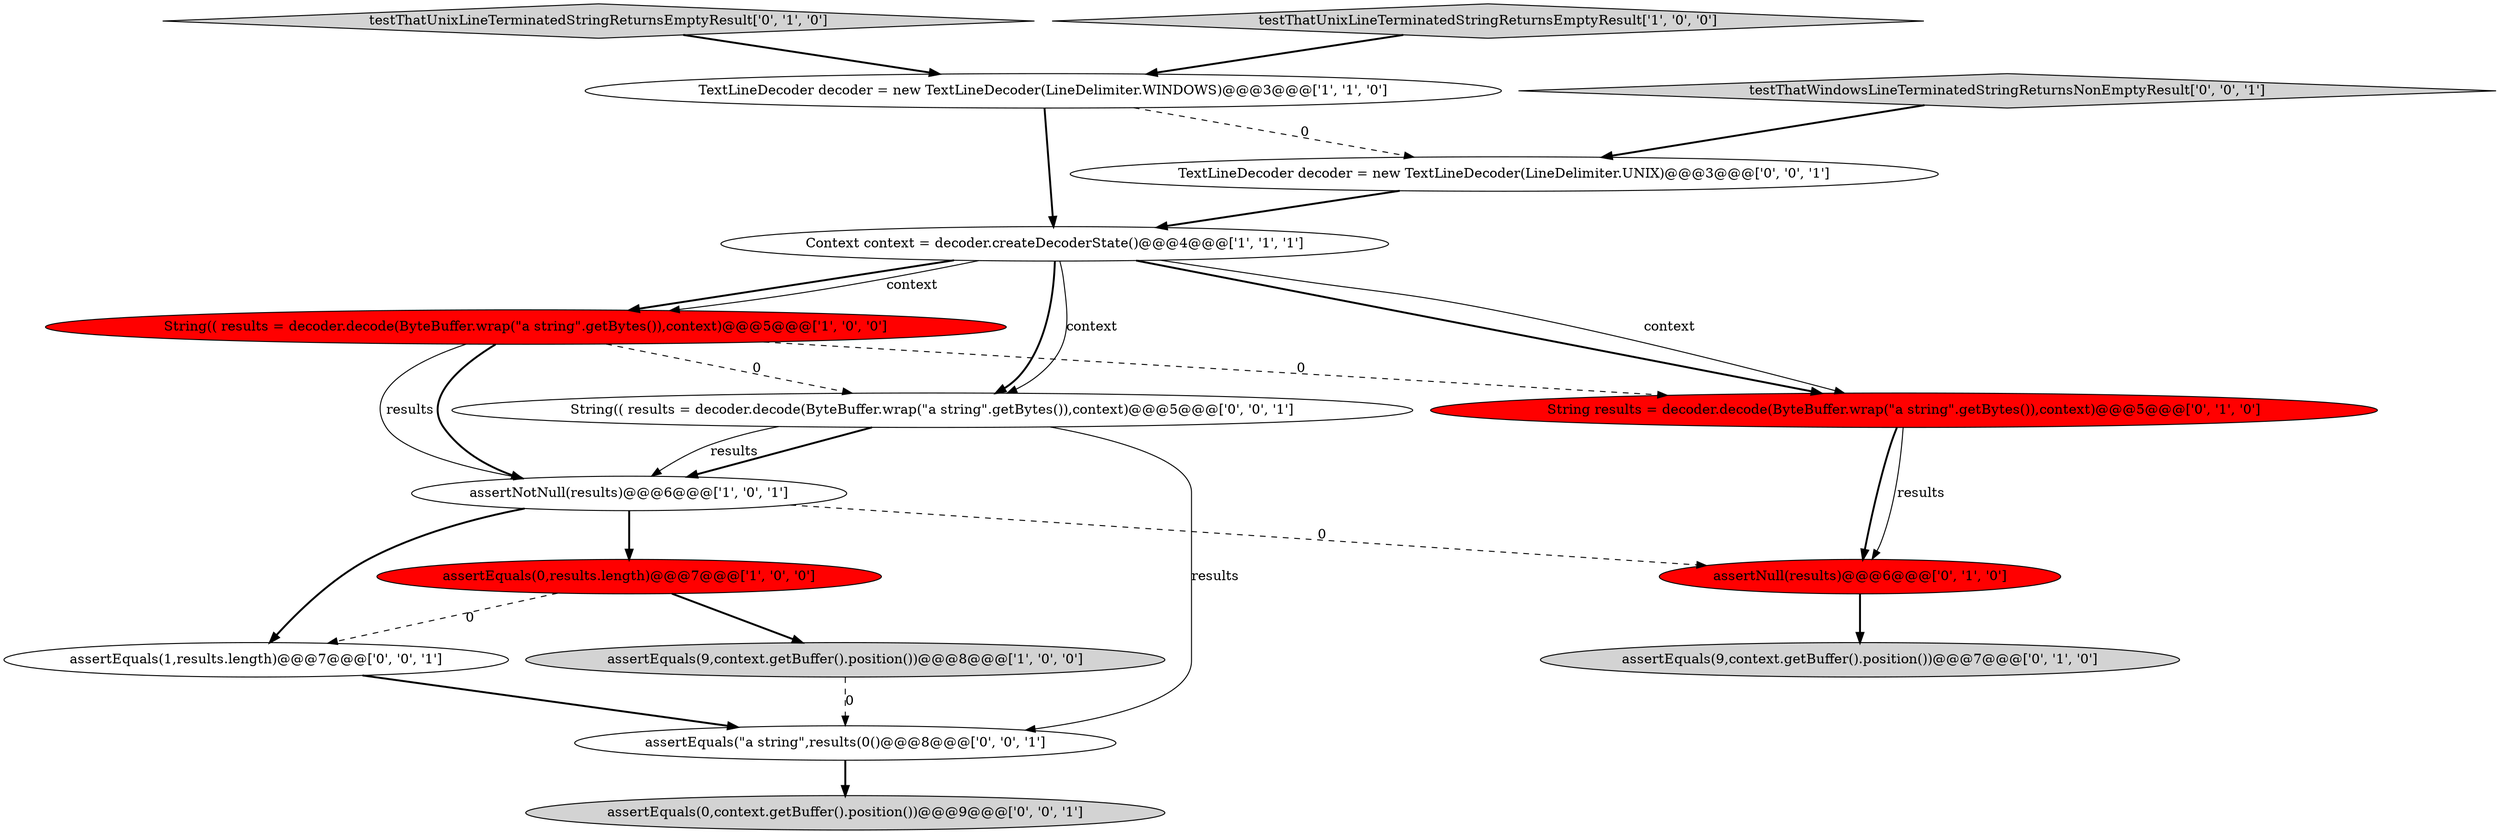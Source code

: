 digraph {
2 [style = filled, label = "String(( results = decoder.decode(ByteBuffer.wrap(\"a string\".getBytes()),context)@@@5@@@['1', '0', '0']", fillcolor = red, shape = ellipse image = "AAA1AAABBB1BBB"];
4 [style = filled, label = "TextLineDecoder decoder = new TextLineDecoder(LineDelimiter.WINDOWS)@@@3@@@['1', '1', '0']", fillcolor = white, shape = ellipse image = "AAA0AAABBB1BBB"];
11 [style = filled, label = "String(( results = decoder.decode(ByteBuffer.wrap(\"a string\".getBytes()),context)@@@5@@@['0', '0', '1']", fillcolor = white, shape = ellipse image = "AAA0AAABBB3BBB"];
14 [style = filled, label = "testThatWindowsLineTerminatedStringReturnsNonEmptyResult['0', '0', '1']", fillcolor = lightgray, shape = diamond image = "AAA0AAABBB3BBB"];
0 [style = filled, label = "Context context = decoder.createDecoderState()@@@4@@@['1', '1', '1']", fillcolor = white, shape = ellipse image = "AAA0AAABBB1BBB"];
12 [style = filled, label = "TextLineDecoder decoder = new TextLineDecoder(LineDelimiter.UNIX)@@@3@@@['0', '0', '1']", fillcolor = white, shape = ellipse image = "AAA0AAABBB3BBB"];
9 [style = filled, label = "assertNull(results)@@@6@@@['0', '1', '0']", fillcolor = red, shape = ellipse image = "AAA1AAABBB2BBB"];
8 [style = filled, label = "testThatUnixLineTerminatedStringReturnsEmptyResult['0', '1', '0']", fillcolor = lightgray, shape = diamond image = "AAA0AAABBB2BBB"];
15 [style = filled, label = "assertEquals(0,context.getBuffer().position())@@@9@@@['0', '0', '1']", fillcolor = lightgray, shape = ellipse image = "AAA0AAABBB3BBB"];
13 [style = filled, label = "assertEquals(\"a string\",results(0()@@@8@@@['0', '0', '1']", fillcolor = white, shape = ellipse image = "AAA0AAABBB3BBB"];
6 [style = filled, label = "assertNotNull(results)@@@6@@@['1', '0', '1']", fillcolor = white, shape = ellipse image = "AAA0AAABBB1BBB"];
5 [style = filled, label = "assertEquals(0,results.length)@@@7@@@['1', '0', '0']", fillcolor = red, shape = ellipse image = "AAA1AAABBB1BBB"];
10 [style = filled, label = "assertEquals(9,context.getBuffer().position())@@@7@@@['0', '1', '0']", fillcolor = lightgray, shape = ellipse image = "AAA0AAABBB2BBB"];
7 [style = filled, label = "String results = decoder.decode(ByteBuffer.wrap(\"a string\".getBytes()),context)@@@5@@@['0', '1', '0']", fillcolor = red, shape = ellipse image = "AAA1AAABBB2BBB"];
3 [style = filled, label = "assertEquals(9,context.getBuffer().position())@@@8@@@['1', '0', '0']", fillcolor = lightgray, shape = ellipse image = "AAA0AAABBB1BBB"];
16 [style = filled, label = "assertEquals(1,results.length)@@@7@@@['0', '0', '1']", fillcolor = white, shape = ellipse image = "AAA0AAABBB3BBB"];
1 [style = filled, label = "testThatUnixLineTerminatedStringReturnsEmptyResult['1', '0', '0']", fillcolor = lightgray, shape = diamond image = "AAA0AAABBB1BBB"];
5->3 [style = bold, label=""];
1->4 [style = bold, label=""];
16->13 [style = bold, label=""];
2->6 [style = bold, label=""];
11->6 [style = bold, label=""];
0->2 [style = bold, label=""];
6->9 [style = dashed, label="0"];
11->13 [style = solid, label="results"];
0->11 [style = bold, label=""];
9->10 [style = bold, label=""];
2->7 [style = dashed, label="0"];
3->13 [style = dashed, label="0"];
0->2 [style = solid, label="context"];
12->0 [style = bold, label=""];
4->0 [style = bold, label=""];
4->12 [style = dashed, label="0"];
0->7 [style = bold, label=""];
5->16 [style = dashed, label="0"];
7->9 [style = bold, label=""];
6->5 [style = bold, label=""];
6->16 [style = bold, label=""];
2->6 [style = solid, label="results"];
14->12 [style = bold, label=""];
0->7 [style = solid, label="context"];
2->11 [style = dashed, label="0"];
11->6 [style = solid, label="results"];
13->15 [style = bold, label=""];
8->4 [style = bold, label=""];
7->9 [style = solid, label="results"];
0->11 [style = solid, label="context"];
}
